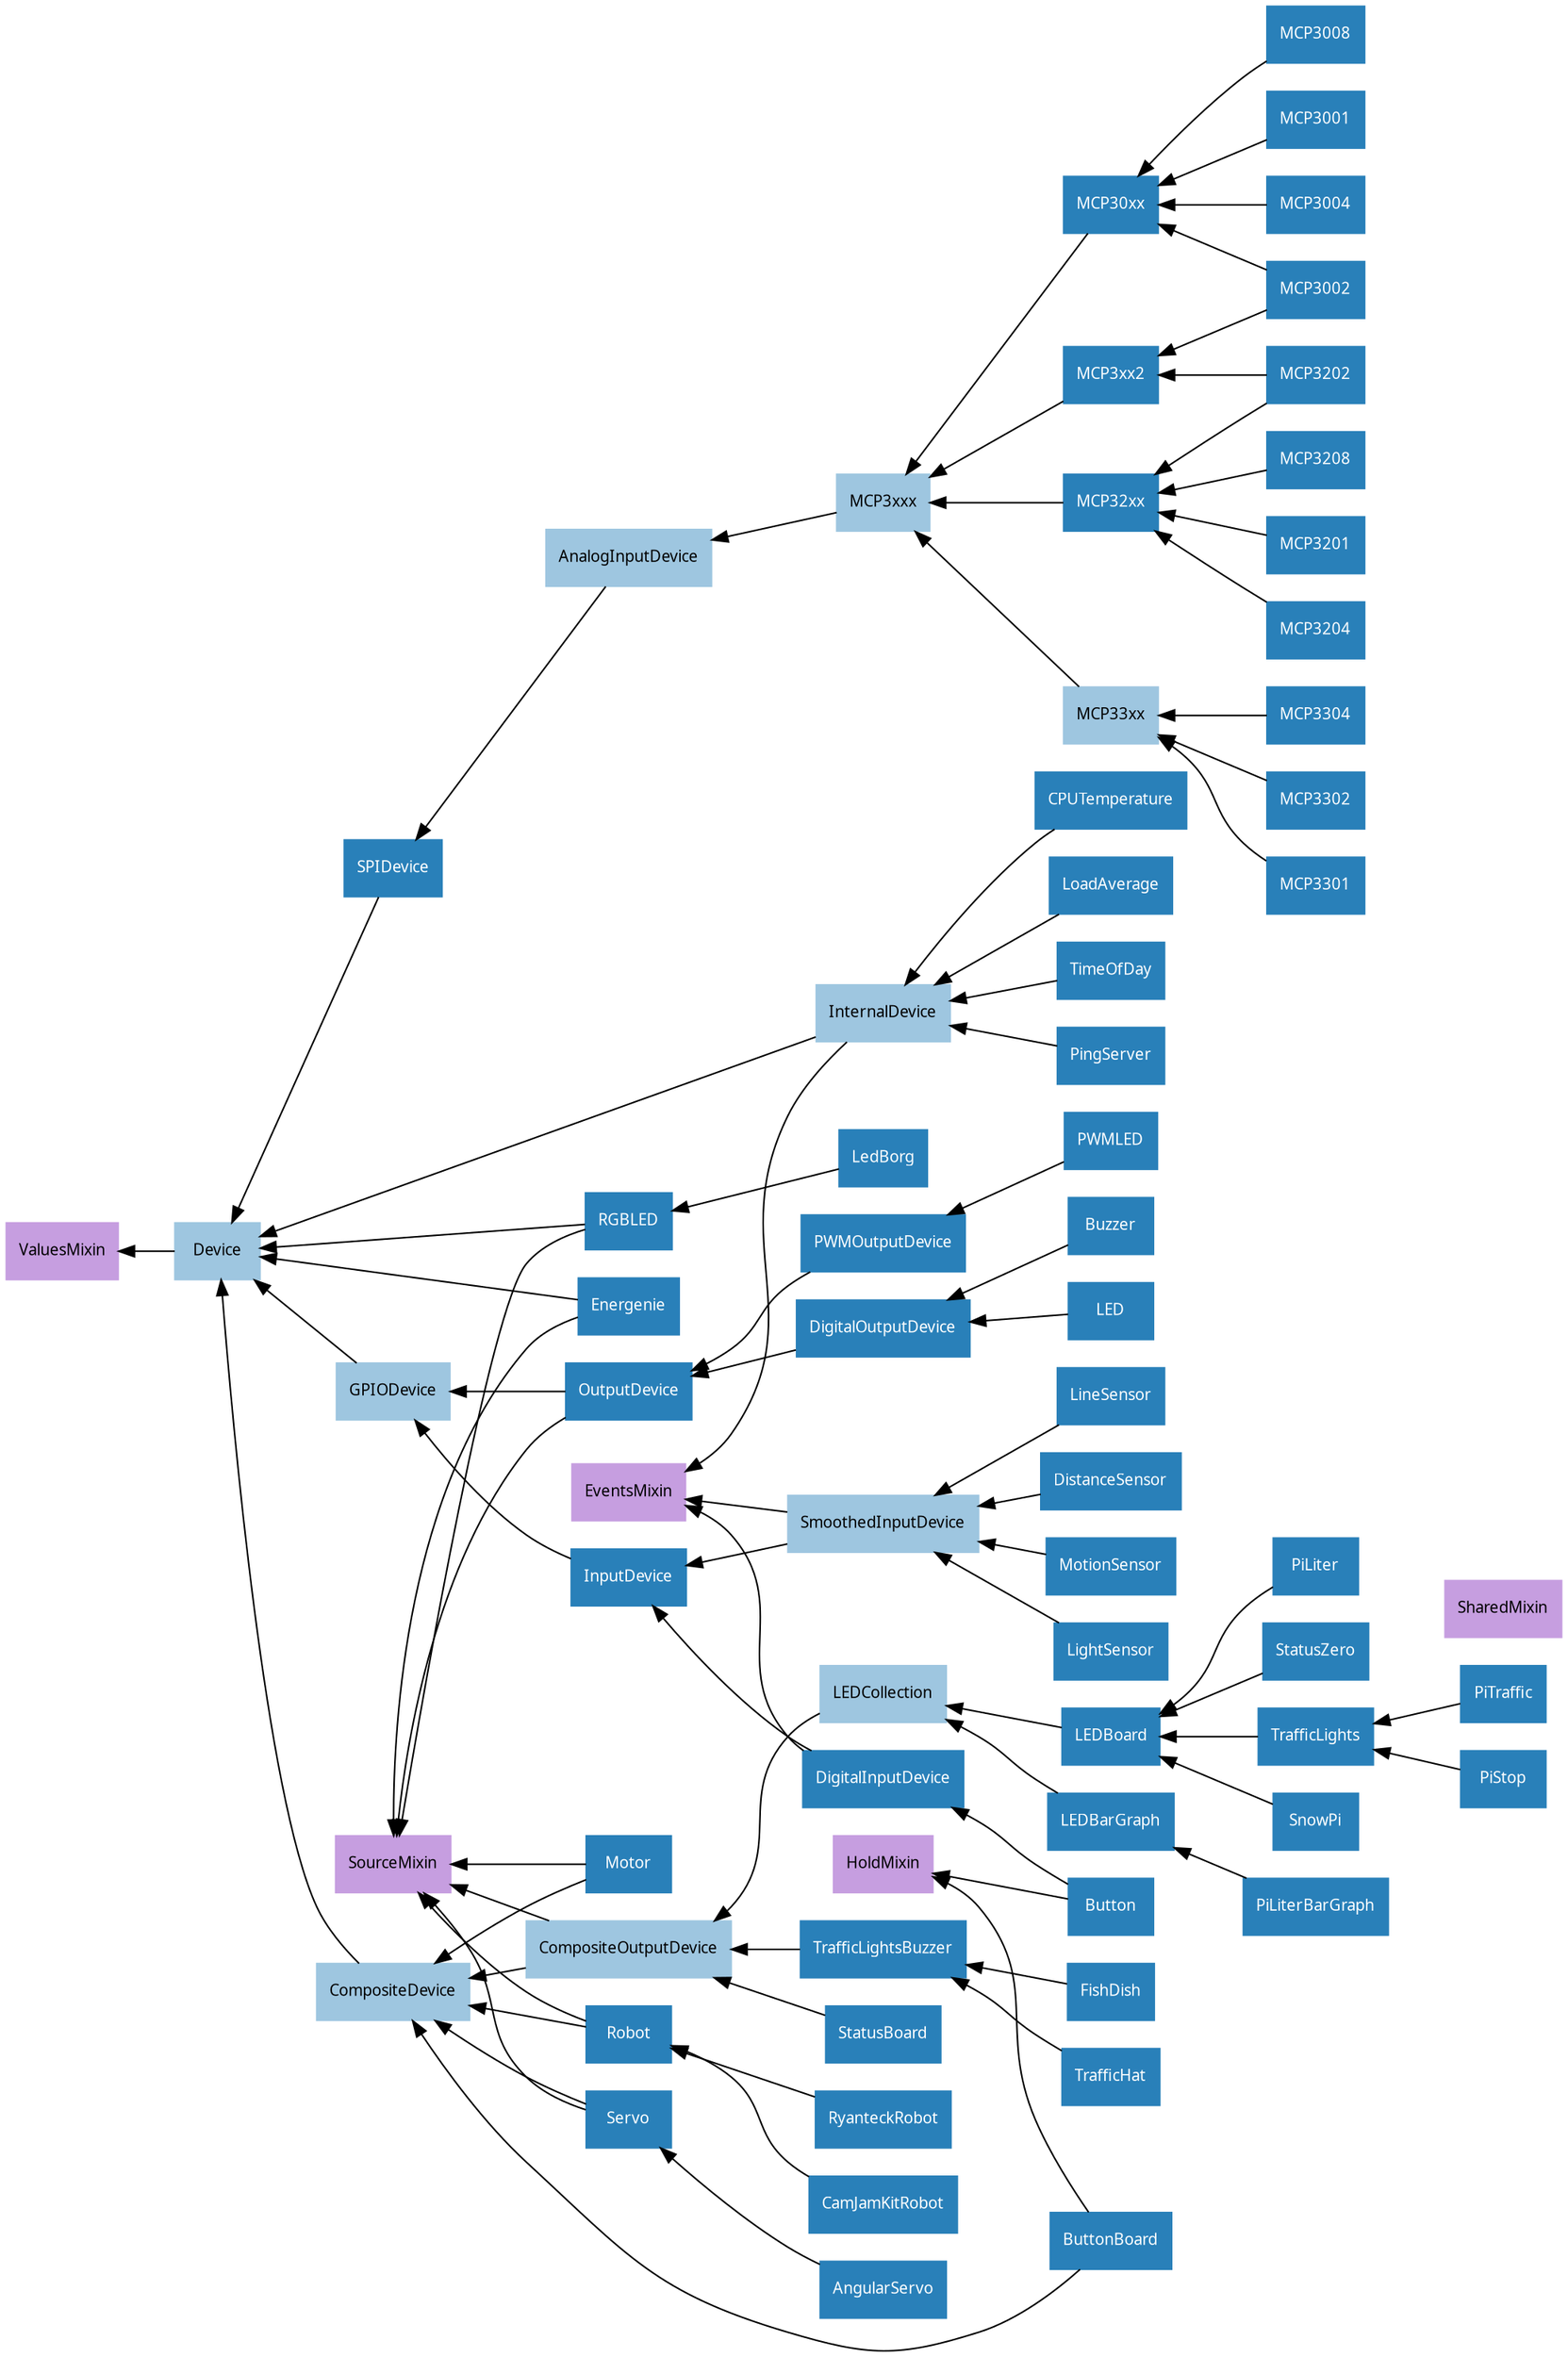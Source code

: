 /* vim: set et sw=4 sts=4: */

digraph classes {
    graph [rankdir=RL];
    node [shape=rect, style=filled, fontname=Sans, fontsize=10];
    edge [];

    /* Mixin classes */
    node [color="#c69ee0", fontcolor="#000000"]

    ValuesMixin;
    SourceMixin;
    SharedMixin;
    EventsMixin;
    HoldMixin;

    /* Abstract classes */
    node [color="#9ec6e0", fontcolor="#000000"]

    Device;
    GPIODevice;

    SmoothedInputDevice;
    AnalogInputDevice;
    MCP3xxx;
    MCP33xx;
    CompositeDevice;
    CompositeOutputDevice;
    LEDCollection;
    InternalDevice;

    GPIODevice->Device;
    Device->ValuesMixin;

    /* Concrete classes */
    node [color="#2980b9", fontcolor="#ffffff"];

    InputDevice->GPIODevice;
    DigitalInputDevice->InputDevice;
    DigitalInputDevice->EventsMixin;
    SmoothedInputDevice->InputDevice;
    SmoothedInputDevice->EventsMixin;
    Button->DigitalInputDevice;
    Button->HoldMixin;
    MotionSensor->SmoothedInputDevice;
    LightSensor->SmoothedInputDevice;
    LineSensor->SmoothedInputDevice;
    DistanceSensor->SmoothedInputDevice;

    OutputDevice->GPIODevice;
    OutputDevice->SourceMixin;
    DigitalOutputDevice->OutputDevice;
    LED->DigitalOutputDevice;
    Buzzer->DigitalOutputDevice;
    PWMOutputDevice->OutputDevice;
    PWMLED->PWMOutputDevice;
    RGBLED->Device;
    RGBLED->SourceMixin;

    SPIDevice->Device;
    AnalogInputDevice->SPIDevice;
    MCP3xxx->AnalogInputDevice;
    MCP30xx->MCP3xxx;
    MCP32xx->MCP3xxx;
    MCP33xx->MCP3xxx;
    MCP3xx2->MCP3xxx;

    MCP3001->MCP30xx;
    MCP3002->MCP30xx;
    MCP3004->MCP30xx;
    MCP3008->MCP30xx;
    MCP3201->MCP32xx;
    MCP3202->MCP32xx;
    MCP3204->MCP32xx;
    MCP3208->MCP32xx;
    MCP3002->MCP3xx2;
    MCP3202->MCP3xx2;
    MCP3301->MCP33xx;
    MCP3302->MCP33xx;
    MCP3304->MCP33xx;

    CompositeDevice->Device;
    CompositeOutputDevice->CompositeDevice;
    CompositeOutputDevice->SourceMixin;
    LEDCollection->CompositeOutputDevice;
    LEDBoard->LEDCollection;
    LEDBarGraph->LEDCollection;
    LedBorg->RGBLED;
    ButtonBoard->CompositeDevice;
    ButtonBoard->HoldMixin;
    PiLiter->LEDBoard;
    PiLiterBarGraph->LEDBarGraph;
    StatusZero->LEDBoard;
    TrafficLights->LEDBoard;
    SnowPi->LEDBoard;
    PiTraffic->TrafficLights;
    PiStop->TrafficLights;
    TrafficLightsBuzzer->CompositeOutputDevice;
    StatusBoard->CompositeOutputDevice;
    FishDish->TrafficLightsBuzzer;
    TrafficHat->TrafficLightsBuzzer;
    Robot->CompositeDevice;
    Robot->SourceMixin;
    Energenie->Device;
    Energenie->SourceMixin;
    RyanteckRobot->Robot;
    CamJamKitRobot->Robot;
    Motor->CompositeDevice;
    Motor->SourceMixin;
    Servo->CompositeDevice;
    Servo->SourceMixin;
    AngularServo->Servo;

    InternalDevice->Device;
    InternalDevice->EventsMixin;
    TimeOfDay->InternalDevice;
    PingServer->InternalDevice;
    CPUTemperature->InternalDevice;
    LoadAverage->InternalDevice;
}

